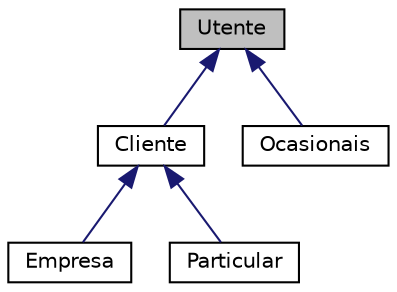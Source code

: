 digraph "Utente"
{
  edge [fontname="Helvetica",fontsize="10",labelfontname="Helvetica",labelfontsize="10"];
  node [fontname="Helvetica",fontsize="10",shape=record];
  Node0 [label="Utente",height=0.2,width=0.4,color="black", fillcolor="grey75", style="filled", fontcolor="black"];
  Node0 -> Node1 [dir="back",color="midnightblue",fontsize="10",style="solid",fontname="Helvetica"];
  Node1 [label="Cliente",height=0.2,width=0.4,color="black", fillcolor="white", style="filled",URL="$class_cliente.html"];
  Node1 -> Node2 [dir="back",color="midnightblue",fontsize="10",style="solid",fontname="Helvetica"];
  Node2 [label="Empresa",height=0.2,width=0.4,color="black", fillcolor="white", style="filled",URL="$class_empresa.html"];
  Node1 -> Node3 [dir="back",color="midnightblue",fontsize="10",style="solid",fontname="Helvetica"];
  Node3 [label="Particular",height=0.2,width=0.4,color="black", fillcolor="white", style="filled",URL="$class_particular.html"];
  Node0 -> Node4 [dir="back",color="midnightblue",fontsize="10",style="solid",fontname="Helvetica"];
  Node4 [label="Ocasionais",height=0.2,width=0.4,color="black", fillcolor="white", style="filled",URL="$class_ocasionais.html"];
}
